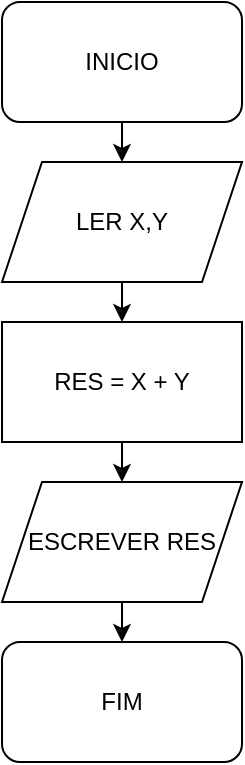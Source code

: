 <mxfile version="22.0.4" type="github">
  <diagram name="Página-1" id="1DJP3MuLF8MgdmkJytcY">
    <mxGraphModel dx="1434" dy="758" grid="1" gridSize="10" guides="1" tooltips="1" connect="1" arrows="1" fold="1" page="1" pageScale="1" pageWidth="827" pageHeight="1169" math="0" shadow="0">
      <root>
        <mxCell id="0" />
        <mxCell id="1" parent="0" />
        <mxCell id="PJYNRzrgxECBcexS-kZj-3" style="edgeStyle=orthogonalEdgeStyle;rounded=0;orthogonalLoop=1;jettySize=auto;html=1;exitX=0.5;exitY=1;exitDx=0;exitDy=0;entryX=0.5;entryY=0;entryDx=0;entryDy=0;" edge="1" parent="1" source="PJYNRzrgxECBcexS-kZj-1" target="PJYNRzrgxECBcexS-kZj-2">
          <mxGeometry relative="1" as="geometry" />
        </mxCell>
        <mxCell id="PJYNRzrgxECBcexS-kZj-1" value="INICIO" style="rounded=1;whiteSpace=wrap;html=1;" vertex="1" parent="1">
          <mxGeometry x="354" y="130" width="120" height="60" as="geometry" />
        </mxCell>
        <mxCell id="PJYNRzrgxECBcexS-kZj-5" style="edgeStyle=orthogonalEdgeStyle;rounded=0;orthogonalLoop=1;jettySize=auto;html=1;exitX=0.5;exitY=1;exitDx=0;exitDy=0;entryX=0.5;entryY=0;entryDx=0;entryDy=0;" edge="1" parent="1" source="PJYNRzrgxECBcexS-kZj-2" target="PJYNRzrgxECBcexS-kZj-4">
          <mxGeometry relative="1" as="geometry" />
        </mxCell>
        <mxCell id="PJYNRzrgxECBcexS-kZj-2" value="LER X,Y" style="shape=parallelogram;perimeter=parallelogramPerimeter;whiteSpace=wrap;html=1;fixedSize=1;" vertex="1" parent="1">
          <mxGeometry x="354" y="210" width="120" height="60" as="geometry" />
        </mxCell>
        <mxCell id="PJYNRzrgxECBcexS-kZj-7" style="edgeStyle=orthogonalEdgeStyle;rounded=0;orthogonalLoop=1;jettySize=auto;html=1;exitX=0.5;exitY=1;exitDx=0;exitDy=0;entryX=0.5;entryY=0;entryDx=0;entryDy=0;" edge="1" parent="1" source="PJYNRzrgxECBcexS-kZj-4" target="PJYNRzrgxECBcexS-kZj-6">
          <mxGeometry relative="1" as="geometry" />
        </mxCell>
        <mxCell id="PJYNRzrgxECBcexS-kZj-4" value="RES = X + Y" style="rounded=0;whiteSpace=wrap;html=1;" vertex="1" parent="1">
          <mxGeometry x="354" y="290" width="120" height="60" as="geometry" />
        </mxCell>
        <mxCell id="PJYNRzrgxECBcexS-kZj-9" style="edgeStyle=orthogonalEdgeStyle;rounded=0;orthogonalLoop=1;jettySize=auto;html=1;exitX=0.5;exitY=1;exitDx=0;exitDy=0;entryX=0.5;entryY=0;entryDx=0;entryDy=0;" edge="1" parent="1" source="PJYNRzrgxECBcexS-kZj-6" target="PJYNRzrgxECBcexS-kZj-8">
          <mxGeometry relative="1" as="geometry" />
        </mxCell>
        <mxCell id="PJYNRzrgxECBcexS-kZj-6" value="ESCREVER RES" style="shape=parallelogram;perimeter=parallelogramPerimeter;whiteSpace=wrap;html=1;fixedSize=1;" vertex="1" parent="1">
          <mxGeometry x="354" y="370" width="120" height="60" as="geometry" />
        </mxCell>
        <mxCell id="PJYNRzrgxECBcexS-kZj-8" value="FIM" style="rounded=1;whiteSpace=wrap;html=1;" vertex="1" parent="1">
          <mxGeometry x="354" y="450" width="120" height="60" as="geometry" />
        </mxCell>
      </root>
    </mxGraphModel>
  </diagram>
</mxfile>
